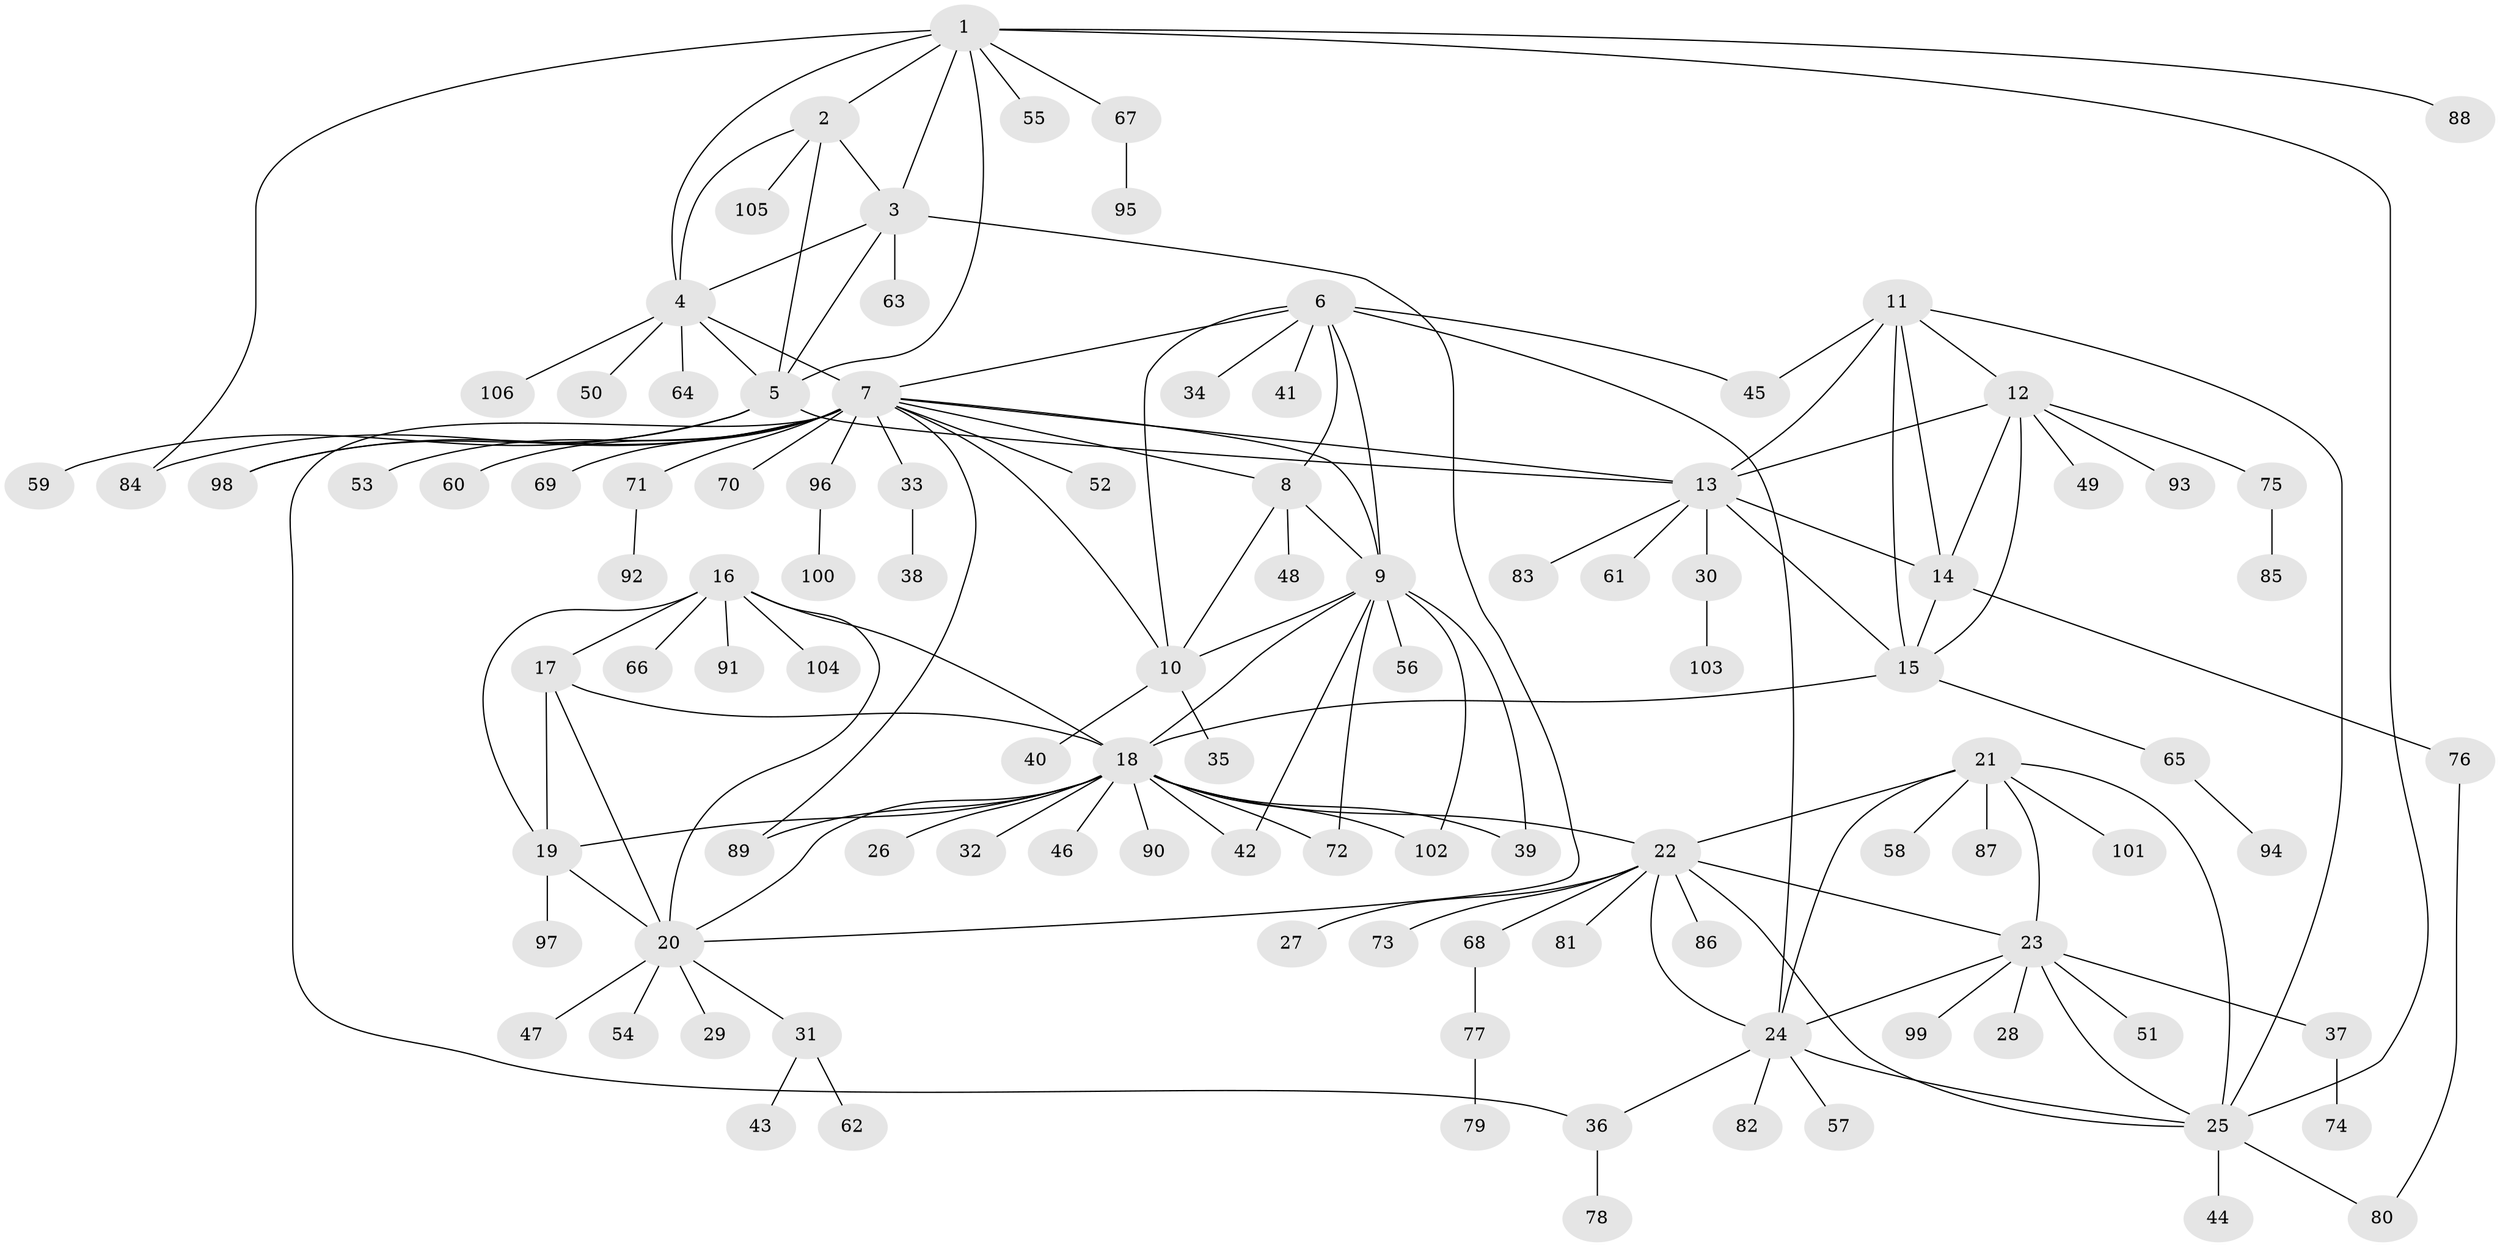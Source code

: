 // coarse degree distribution, {13: 0.012345679012345678, 5: 0.04938271604938271, 9: 0.037037037037037035, 8: 0.012345679012345678, 18: 0.012345679012345678, 4: 0.012345679012345678, 7: 0.04938271604938271, 6: 0.024691358024691357, 3: 0.012345679012345678, 22: 0.012345679012345678, 1: 0.6296296296296297, 2: 0.13580246913580246}
// Generated by graph-tools (version 1.1) at 2025/24/03/03/25 07:24:11]
// undirected, 106 vertices, 151 edges
graph export_dot {
graph [start="1"]
  node [color=gray90,style=filled];
  1;
  2;
  3;
  4;
  5;
  6;
  7;
  8;
  9;
  10;
  11;
  12;
  13;
  14;
  15;
  16;
  17;
  18;
  19;
  20;
  21;
  22;
  23;
  24;
  25;
  26;
  27;
  28;
  29;
  30;
  31;
  32;
  33;
  34;
  35;
  36;
  37;
  38;
  39;
  40;
  41;
  42;
  43;
  44;
  45;
  46;
  47;
  48;
  49;
  50;
  51;
  52;
  53;
  54;
  55;
  56;
  57;
  58;
  59;
  60;
  61;
  62;
  63;
  64;
  65;
  66;
  67;
  68;
  69;
  70;
  71;
  72;
  73;
  74;
  75;
  76;
  77;
  78;
  79;
  80;
  81;
  82;
  83;
  84;
  85;
  86;
  87;
  88;
  89;
  90;
  91;
  92;
  93;
  94;
  95;
  96;
  97;
  98;
  99;
  100;
  101;
  102;
  103;
  104;
  105;
  106;
  1 -- 2;
  1 -- 3;
  1 -- 4;
  1 -- 5;
  1 -- 25;
  1 -- 55;
  1 -- 67;
  1 -- 84;
  1 -- 88;
  2 -- 3;
  2 -- 4;
  2 -- 5;
  2 -- 105;
  3 -- 4;
  3 -- 5;
  3 -- 20;
  3 -- 63;
  4 -- 5;
  4 -- 7;
  4 -- 50;
  4 -- 64;
  4 -- 106;
  5 -- 13;
  5 -- 59;
  5 -- 98;
  6 -- 7;
  6 -- 8;
  6 -- 9;
  6 -- 10;
  6 -- 24;
  6 -- 34;
  6 -- 41;
  6 -- 45;
  7 -- 8;
  7 -- 9;
  7 -- 10;
  7 -- 13;
  7 -- 33;
  7 -- 36;
  7 -- 52;
  7 -- 53;
  7 -- 60;
  7 -- 69;
  7 -- 70;
  7 -- 71;
  7 -- 84;
  7 -- 89;
  7 -- 96;
  7 -- 98;
  8 -- 9;
  8 -- 10;
  8 -- 48;
  9 -- 10;
  9 -- 18;
  9 -- 39;
  9 -- 42;
  9 -- 56;
  9 -- 72;
  9 -- 102;
  10 -- 35;
  10 -- 40;
  11 -- 12;
  11 -- 13;
  11 -- 14;
  11 -- 15;
  11 -- 25;
  11 -- 45;
  12 -- 13;
  12 -- 14;
  12 -- 15;
  12 -- 49;
  12 -- 75;
  12 -- 93;
  13 -- 14;
  13 -- 15;
  13 -- 30;
  13 -- 61;
  13 -- 83;
  14 -- 15;
  14 -- 76;
  15 -- 18;
  15 -- 65;
  16 -- 17;
  16 -- 18;
  16 -- 19;
  16 -- 20;
  16 -- 66;
  16 -- 91;
  16 -- 104;
  17 -- 18;
  17 -- 19;
  17 -- 20;
  18 -- 19;
  18 -- 20;
  18 -- 22;
  18 -- 26;
  18 -- 32;
  18 -- 39;
  18 -- 42;
  18 -- 46;
  18 -- 72;
  18 -- 89;
  18 -- 90;
  18 -- 102;
  19 -- 20;
  19 -- 97;
  20 -- 29;
  20 -- 31;
  20 -- 47;
  20 -- 54;
  21 -- 22;
  21 -- 23;
  21 -- 24;
  21 -- 25;
  21 -- 58;
  21 -- 87;
  21 -- 101;
  22 -- 23;
  22 -- 24;
  22 -- 25;
  22 -- 27;
  22 -- 68;
  22 -- 73;
  22 -- 81;
  22 -- 86;
  23 -- 24;
  23 -- 25;
  23 -- 28;
  23 -- 37;
  23 -- 51;
  23 -- 99;
  24 -- 25;
  24 -- 36;
  24 -- 57;
  24 -- 82;
  25 -- 44;
  25 -- 80;
  30 -- 103;
  31 -- 43;
  31 -- 62;
  33 -- 38;
  36 -- 78;
  37 -- 74;
  65 -- 94;
  67 -- 95;
  68 -- 77;
  71 -- 92;
  75 -- 85;
  76 -- 80;
  77 -- 79;
  96 -- 100;
}
